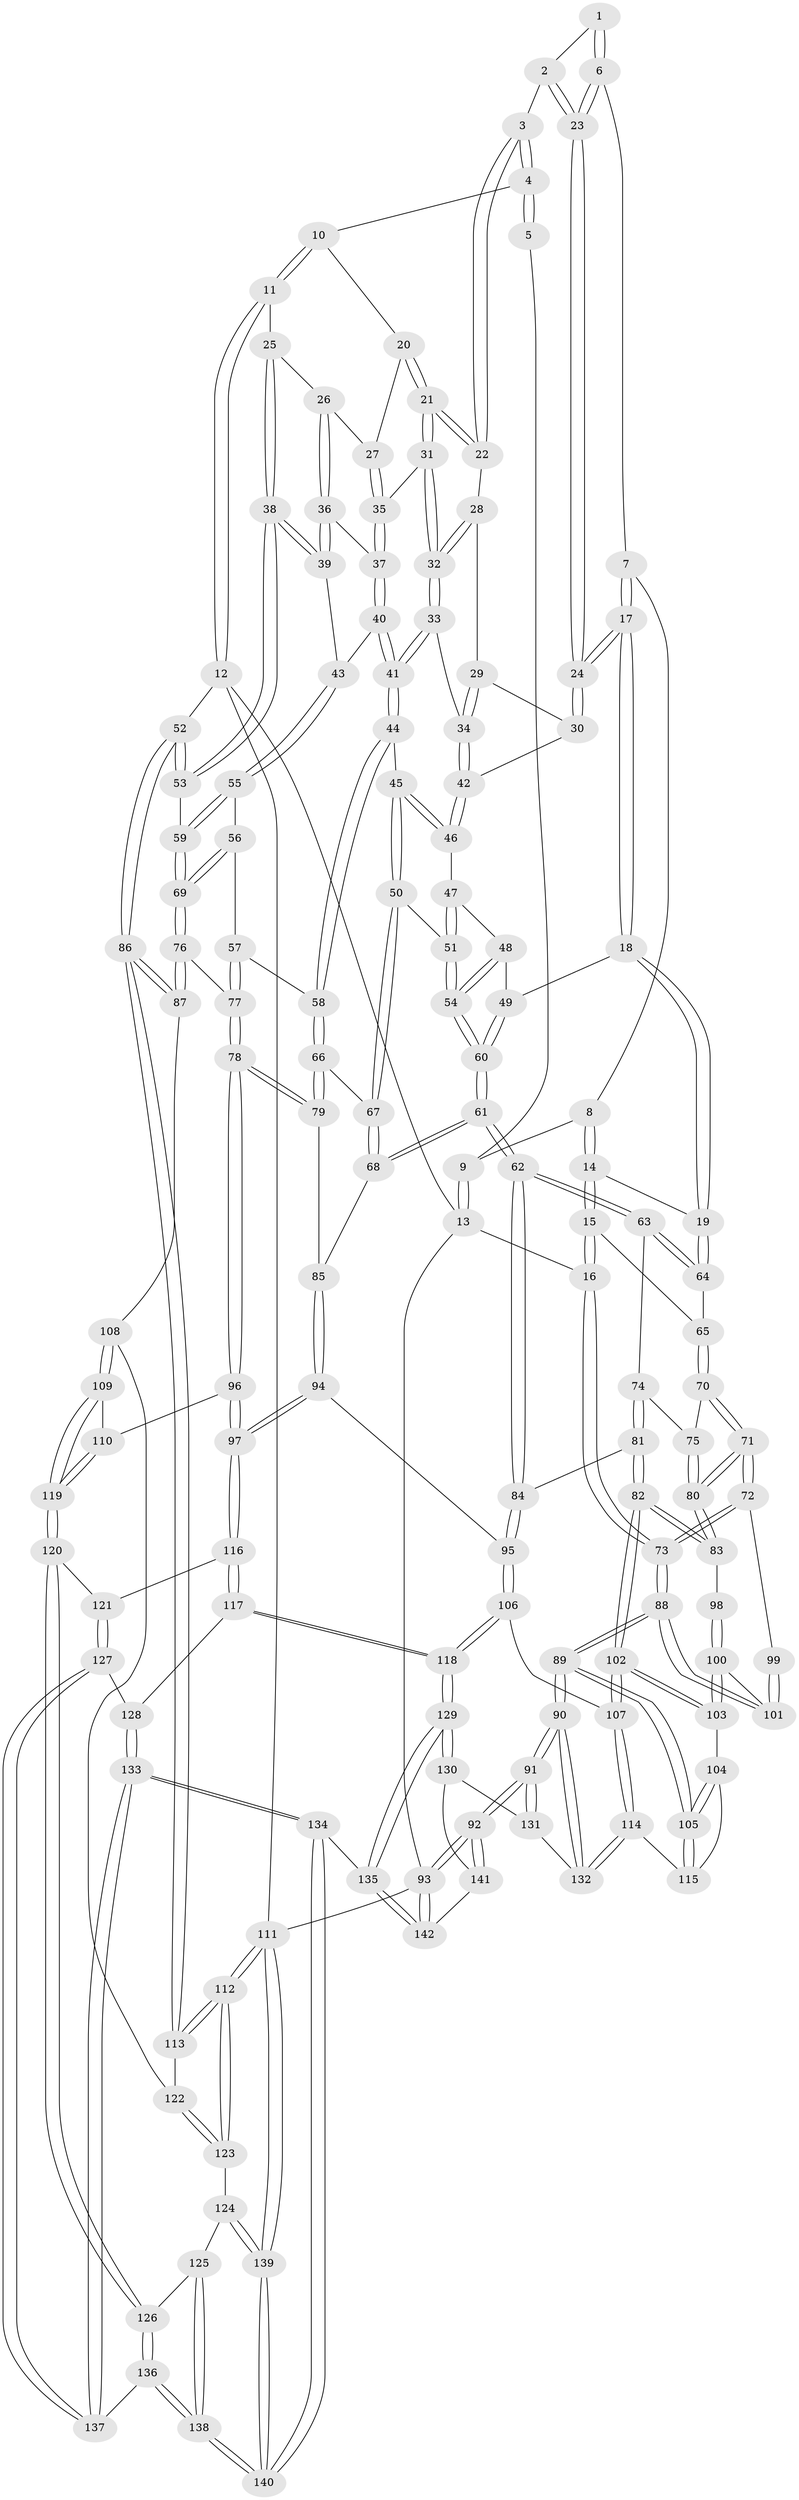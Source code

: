 // coarse degree distribution, {3: 0.4084507042253521, 4: 0.5633802816901409, 5: 0.014084507042253521, 2: 0.014084507042253521}
// Generated by graph-tools (version 1.1) at 2025/38/03/04/25 23:38:32]
// undirected, 142 vertices, 352 edges
graph export_dot {
  node [color=gray90,style=filled];
  1 [pos="+0.37676598686552537+0"];
  2 [pos="+0.4072047001092743+0.04908645402192188"];
  3 [pos="+0.5100411404162674+0.009570600422355165"];
  4 [pos="+0.5653502677121176+0"];
  5 [pos="+0.3687987671675654+0"];
  6 [pos="+0.3620508001820796+0.05177965866106432"];
  7 [pos="+0.28831881662414044+0"];
  8 [pos="+0.26332438521436924+0"];
  9 [pos="+0.25060480266313323+0"];
  10 [pos="+0.7580172336445005+0"];
  11 [pos="+1+0"];
  12 [pos="+1+0"];
  13 [pos="+0+0"];
  14 [pos="+0.20372909964945896+0.13407543015503462"];
  15 [pos="+0+0.08069515976745341"];
  16 [pos="+0+0"];
  17 [pos="+0.33122539085986075+0.18329617323410613"];
  18 [pos="+0.31462188447581624+0.20380257240856792"];
  19 [pos="+0.3040503894800516+0.20697448770819069"];
  20 [pos="+0.7357778412819765+0"];
  21 [pos="+0.692061754839833+0.09108248067605673"];
  22 [pos="+0.5210989523335995+0.0660054911137891"];
  23 [pos="+0.3722345379137221+0.074712968792892"];
  24 [pos="+0.33649643810984814+0.17806809410319763"];
  25 [pos="+0.9487210932171872+0.07871460797100893"];
  26 [pos="+0.8357280475931029+0.12830537057857877"];
  27 [pos="+0.8347422275108458+0.12750473692012684"];
  28 [pos="+0.516651641218113+0.09545302597766932"];
  29 [pos="+0.5151800132503117+0.09731333066422801"];
  30 [pos="+0.4684784110500981+0.1358504140989005"];
  31 [pos="+0.6921017957937381+0.09225835497301042"];
  32 [pos="+0.6067128298202217+0.16498605963618618"];
  33 [pos="+0.601627611183885+0.21208985024069332"];
  34 [pos="+0.5406857076374917+0.2181304956156709"];
  35 [pos="+0.7059740687782903+0.11306963336440701"];
  36 [pos="+0.8292349692136073+0.1611942483367915"];
  37 [pos="+0.7173433294670453+0.14738190075199045"];
  38 [pos="+0.9232001673472972+0.24462628436613132"];
  39 [pos="+0.8306828650205657+0.19541123112560022"];
  40 [pos="+0.7300923574245025+0.2382465008246486"];
  41 [pos="+0.6383922654262082+0.26081489826387505"];
  42 [pos="+0.5149342949663218+0.2309108881324294"];
  43 [pos="+0.7442206588963178+0.24606045974706345"];
  44 [pos="+0.6275716309104183+0.2880595160986556"];
  45 [pos="+0.5985257042788293+0.3083471275772959"];
  46 [pos="+0.5148297448895421+0.23104662442190743"];
  47 [pos="+0.4960696531656228+0.2509816902701554"];
  48 [pos="+0.43796960406351154+0.254214508798399"];
  49 [pos="+0.3656887428197339+0.23610174029052092"];
  50 [pos="+0.5917023182547599+0.3140355346370685"];
  51 [pos="+0.5256378500944896+0.3105747506214233"];
  52 [pos="+1+0.3927479596172651"];
  53 [pos="+0.9751714115143518+0.3562595934522242"];
  54 [pos="+0.4833206351648758+0.370693862936578"];
  55 [pos="+0.7662011034266508+0.2920810376707631"];
  56 [pos="+0.7259598253843774+0.35479823068142186"];
  57 [pos="+0.6909638402344876+0.3687277328925179"];
  58 [pos="+0.6797468028233915+0.3688657159234926"];
  59 [pos="+0.925116647915137+0.37492499604611007"];
  60 [pos="+0.4597478052269928+0.4450712768444192"];
  61 [pos="+0.4596599858922208+0.4493893489011834"];
  62 [pos="+0.44988692601861535+0.464314515472332"];
  63 [pos="+0.2694414443357307+0.3011616635257201"];
  64 [pos="+0.27020433703338553+0.278258519730744"];
  65 [pos="+0.06939181550104463+0.3001169552588425"];
  66 [pos="+0.6414252165097746+0.4167383296951859"];
  67 [pos="+0.5808135743467279+0.4022035174087121"];
  68 [pos="+0.5352617752760926+0.42736752136670214"];
  69 [pos="+0.8254150421506383+0.4744144134631411"];
  70 [pos="+0.08024380081268788+0.35421807687553253"];
  71 [pos="+0+0.46499552243469666"];
  72 [pos="+0+0.4675101242675551"];
  73 [pos="+0+0.49334297357207374"];
  74 [pos="+0.24053639167226074+0.3805940892478605"];
  75 [pos="+0.10433689327145902+0.37622068588076335"];
  76 [pos="+0.7904906031523663+0.5307077488458498"];
  77 [pos="+0.7791947441465056+0.5340249219410208"];
  78 [pos="+0.7613323411355425+0.5418959829172257"];
  79 [pos="+0.671110194749503+0.48766552714297917"];
  80 [pos="+0.13119877336331714+0.488530768986904"];
  81 [pos="+0.24477230835333275+0.4545664119683622"];
  82 [pos="+0.1950297108879735+0.5265899345216267"];
  83 [pos="+0.14747046897383903+0.5027457502057856"];
  84 [pos="+0.44556610006368996+0.47800824659856217"];
  85 [pos="+0.6284564799866481+0.49718242355599784"];
  86 [pos="+1+0.5136016790791187"];
  87 [pos="+0.8845042033946009+0.6120104006981688"];
  88 [pos="+0+0.6609860537617475"];
  89 [pos="+0+0.6797505660339175"];
  90 [pos="+0+0.8077568536353487"];
  91 [pos="+0+0.8918069575341805"];
  92 [pos="+0+1"];
  93 [pos="+0+1"];
  94 [pos="+0.5069443689538037+0.5779592262190847"];
  95 [pos="+0.4573873237235622+0.5609496035406483"];
  96 [pos="+0.6996895009149997+0.6305825046783126"];
  97 [pos="+0.6283174475195744+0.6652513685711285"];
  98 [pos="+0.07479177489006837+0.5409590173328934"];
  99 [pos="+0.039684031178388444+0.5349137313626353"];
  100 [pos="+0.058160746644180174+0.584400131047103"];
  101 [pos="+0.041124844873579834+0.5799468088138607"];
  102 [pos="+0.21300480285819853+0.6319814591846231"];
  103 [pos="+0.10432048930137569+0.6241495288895087"];
  104 [pos="+0.0282944713299636+0.6588962024817321"];
  105 [pos="+0+0.6811695534552711"];
  106 [pos="+0.3421262585558917+0.6895138921587214"];
  107 [pos="+0.23208280795583974+0.6610772443884912"];
  108 [pos="+0.8912559792207357+0.6775625121332485"];
  109 [pos="+0.8789706785507498+0.6927559750400741"];
  110 [pos="+0.7290718201633146+0.6657361334860087"];
  111 [pos="+1+1"];
  112 [pos="+1+0.813839747214931"];
  113 [pos="+1+0.5888590355708139"];
  114 [pos="+0.13858769233665424+0.7708110072375284"];
  115 [pos="+0.1295410785071001+0.7670824231674781"];
  116 [pos="+0.6136064009551118+0.7323571013173403"];
  117 [pos="+0.5374316096631923+0.7971422278392051"];
  118 [pos="+0.3978055872181908+0.8136500730546378"];
  119 [pos="+0.8149966771126548+0.7922322587652422"];
  120 [pos="+0.813896673119574+0.8099292185922405"];
  121 [pos="+0.656253290477137+0.7736199773350037"];
  122 [pos="+0.9311278826044243+0.6998826772480252"];
  123 [pos="+1+0.8239498652496797"];
  124 [pos="+0.9264106410282966+0.8617079905611927"];
  125 [pos="+0.8894268177337177+0.8563622421252511"];
  126 [pos="+0.8188680412492768+0.8248837414558294"];
  127 [pos="+0.6725080103400348+0.872828331383294"];
  128 [pos="+0.561002052479326+0.8351341405820921"];
  129 [pos="+0.35602151323346864+0.9744280881675642"];
  130 [pos="+0.14326213984705632+0.8838364194859998"];
  131 [pos="+0.12896496070714822+0.8557609981960314"];
  132 [pos="+0.13534025222368756+0.7907866019369566"];
  133 [pos="+0.6031002710446579+0.975622123814457"];
  134 [pos="+0.5294822069161813+1"];
  135 [pos="+0.40592167560129905+1"];
  136 [pos="+0.7591602306209505+0.8933043642180079"];
  137 [pos="+0.6847253191784871+0.8950657795495757"];
  138 [pos="+0.7981565246101724+1"];
  139 [pos="+1+1"];
  140 [pos="+0.801042628381045+1"];
  141 [pos="+0.1375988929141925+0.8938112661976892"];
  142 [pos="+0.1172716245949461+1"];
  1 -- 2;
  1 -- 6;
  1 -- 6;
  2 -- 3;
  2 -- 23;
  2 -- 23;
  3 -- 4;
  3 -- 4;
  3 -- 22;
  3 -- 22;
  4 -- 5;
  4 -- 5;
  4 -- 10;
  5 -- 9;
  6 -- 7;
  6 -- 23;
  6 -- 23;
  7 -- 8;
  7 -- 17;
  7 -- 17;
  8 -- 9;
  8 -- 14;
  8 -- 14;
  9 -- 13;
  9 -- 13;
  10 -- 11;
  10 -- 11;
  10 -- 20;
  11 -- 12;
  11 -- 12;
  11 -- 25;
  12 -- 13;
  12 -- 52;
  12 -- 111;
  13 -- 16;
  13 -- 93;
  14 -- 15;
  14 -- 15;
  14 -- 19;
  15 -- 16;
  15 -- 16;
  15 -- 65;
  16 -- 73;
  16 -- 73;
  17 -- 18;
  17 -- 18;
  17 -- 24;
  17 -- 24;
  18 -- 19;
  18 -- 19;
  18 -- 49;
  19 -- 64;
  19 -- 64;
  20 -- 21;
  20 -- 21;
  20 -- 27;
  21 -- 22;
  21 -- 22;
  21 -- 31;
  21 -- 31;
  22 -- 28;
  23 -- 24;
  23 -- 24;
  24 -- 30;
  24 -- 30;
  25 -- 26;
  25 -- 38;
  25 -- 38;
  26 -- 27;
  26 -- 36;
  26 -- 36;
  27 -- 35;
  27 -- 35;
  28 -- 29;
  28 -- 32;
  28 -- 32;
  29 -- 30;
  29 -- 34;
  29 -- 34;
  30 -- 42;
  31 -- 32;
  31 -- 32;
  31 -- 35;
  32 -- 33;
  32 -- 33;
  33 -- 34;
  33 -- 41;
  33 -- 41;
  34 -- 42;
  34 -- 42;
  35 -- 37;
  35 -- 37;
  36 -- 37;
  36 -- 39;
  36 -- 39;
  37 -- 40;
  37 -- 40;
  38 -- 39;
  38 -- 39;
  38 -- 53;
  38 -- 53;
  39 -- 43;
  40 -- 41;
  40 -- 41;
  40 -- 43;
  41 -- 44;
  41 -- 44;
  42 -- 46;
  42 -- 46;
  43 -- 55;
  43 -- 55;
  44 -- 45;
  44 -- 58;
  44 -- 58;
  45 -- 46;
  45 -- 46;
  45 -- 50;
  45 -- 50;
  46 -- 47;
  47 -- 48;
  47 -- 51;
  47 -- 51;
  48 -- 49;
  48 -- 54;
  48 -- 54;
  49 -- 60;
  49 -- 60;
  50 -- 51;
  50 -- 67;
  50 -- 67;
  51 -- 54;
  51 -- 54;
  52 -- 53;
  52 -- 53;
  52 -- 86;
  52 -- 86;
  53 -- 59;
  54 -- 60;
  54 -- 60;
  55 -- 56;
  55 -- 59;
  55 -- 59;
  56 -- 57;
  56 -- 69;
  56 -- 69;
  57 -- 58;
  57 -- 77;
  57 -- 77;
  58 -- 66;
  58 -- 66;
  59 -- 69;
  59 -- 69;
  60 -- 61;
  60 -- 61;
  61 -- 62;
  61 -- 62;
  61 -- 68;
  61 -- 68;
  62 -- 63;
  62 -- 63;
  62 -- 84;
  62 -- 84;
  63 -- 64;
  63 -- 64;
  63 -- 74;
  64 -- 65;
  65 -- 70;
  65 -- 70;
  66 -- 67;
  66 -- 79;
  66 -- 79;
  67 -- 68;
  67 -- 68;
  68 -- 85;
  69 -- 76;
  69 -- 76;
  70 -- 71;
  70 -- 71;
  70 -- 75;
  71 -- 72;
  71 -- 72;
  71 -- 80;
  71 -- 80;
  72 -- 73;
  72 -- 73;
  72 -- 99;
  73 -- 88;
  73 -- 88;
  74 -- 75;
  74 -- 81;
  74 -- 81;
  75 -- 80;
  75 -- 80;
  76 -- 77;
  76 -- 87;
  76 -- 87;
  77 -- 78;
  77 -- 78;
  78 -- 79;
  78 -- 79;
  78 -- 96;
  78 -- 96;
  79 -- 85;
  80 -- 83;
  80 -- 83;
  81 -- 82;
  81 -- 82;
  81 -- 84;
  82 -- 83;
  82 -- 83;
  82 -- 102;
  82 -- 102;
  83 -- 98;
  84 -- 95;
  84 -- 95;
  85 -- 94;
  85 -- 94;
  86 -- 87;
  86 -- 87;
  86 -- 113;
  86 -- 113;
  87 -- 108;
  88 -- 89;
  88 -- 89;
  88 -- 101;
  88 -- 101;
  89 -- 90;
  89 -- 90;
  89 -- 105;
  89 -- 105;
  90 -- 91;
  90 -- 91;
  90 -- 132;
  90 -- 132;
  91 -- 92;
  91 -- 92;
  91 -- 131;
  91 -- 131;
  92 -- 93;
  92 -- 93;
  92 -- 141;
  92 -- 141;
  93 -- 111;
  93 -- 142;
  93 -- 142;
  94 -- 95;
  94 -- 97;
  94 -- 97;
  95 -- 106;
  95 -- 106;
  96 -- 97;
  96 -- 97;
  96 -- 110;
  97 -- 116;
  97 -- 116;
  98 -- 100;
  98 -- 100;
  99 -- 101;
  99 -- 101;
  100 -- 101;
  100 -- 103;
  100 -- 103;
  102 -- 103;
  102 -- 103;
  102 -- 107;
  102 -- 107;
  103 -- 104;
  104 -- 105;
  104 -- 105;
  104 -- 115;
  105 -- 115;
  105 -- 115;
  106 -- 107;
  106 -- 118;
  106 -- 118;
  107 -- 114;
  107 -- 114;
  108 -- 109;
  108 -- 109;
  108 -- 122;
  109 -- 110;
  109 -- 119;
  109 -- 119;
  110 -- 119;
  110 -- 119;
  111 -- 112;
  111 -- 112;
  111 -- 139;
  111 -- 139;
  112 -- 113;
  112 -- 113;
  112 -- 123;
  112 -- 123;
  113 -- 122;
  114 -- 115;
  114 -- 132;
  114 -- 132;
  116 -- 117;
  116 -- 117;
  116 -- 121;
  117 -- 118;
  117 -- 118;
  117 -- 128;
  118 -- 129;
  118 -- 129;
  119 -- 120;
  119 -- 120;
  120 -- 121;
  120 -- 126;
  120 -- 126;
  121 -- 127;
  121 -- 127;
  122 -- 123;
  122 -- 123;
  123 -- 124;
  124 -- 125;
  124 -- 139;
  124 -- 139;
  125 -- 126;
  125 -- 138;
  125 -- 138;
  126 -- 136;
  126 -- 136;
  127 -- 128;
  127 -- 137;
  127 -- 137;
  128 -- 133;
  128 -- 133;
  129 -- 130;
  129 -- 130;
  129 -- 135;
  129 -- 135;
  130 -- 131;
  130 -- 141;
  131 -- 132;
  133 -- 134;
  133 -- 134;
  133 -- 137;
  133 -- 137;
  134 -- 135;
  134 -- 140;
  134 -- 140;
  135 -- 142;
  135 -- 142;
  136 -- 137;
  136 -- 138;
  136 -- 138;
  138 -- 140;
  138 -- 140;
  139 -- 140;
  139 -- 140;
  141 -- 142;
}

